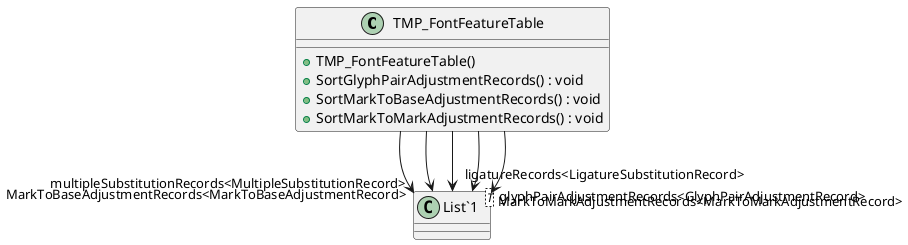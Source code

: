 @startuml
class TMP_FontFeatureTable {
    + TMP_FontFeatureTable()
    + SortGlyphPairAdjustmentRecords() : void
    + SortMarkToBaseAdjustmentRecords() : void
    + SortMarkToMarkAdjustmentRecords() : void
}
class "List`1"<T> {
}
TMP_FontFeatureTable --> "multipleSubstitutionRecords<MultipleSubstitutionRecord>" "List`1"
TMP_FontFeatureTable --> "ligatureRecords<LigatureSubstitutionRecord>" "List`1"
TMP_FontFeatureTable --> "glyphPairAdjustmentRecords<GlyphPairAdjustmentRecord>" "List`1"
TMP_FontFeatureTable --> "MarkToBaseAdjustmentRecords<MarkToBaseAdjustmentRecord>" "List`1"
TMP_FontFeatureTable --> "MarkToMarkAdjustmentRecords<MarkToMarkAdjustmentRecord>" "List`1"
@enduml
